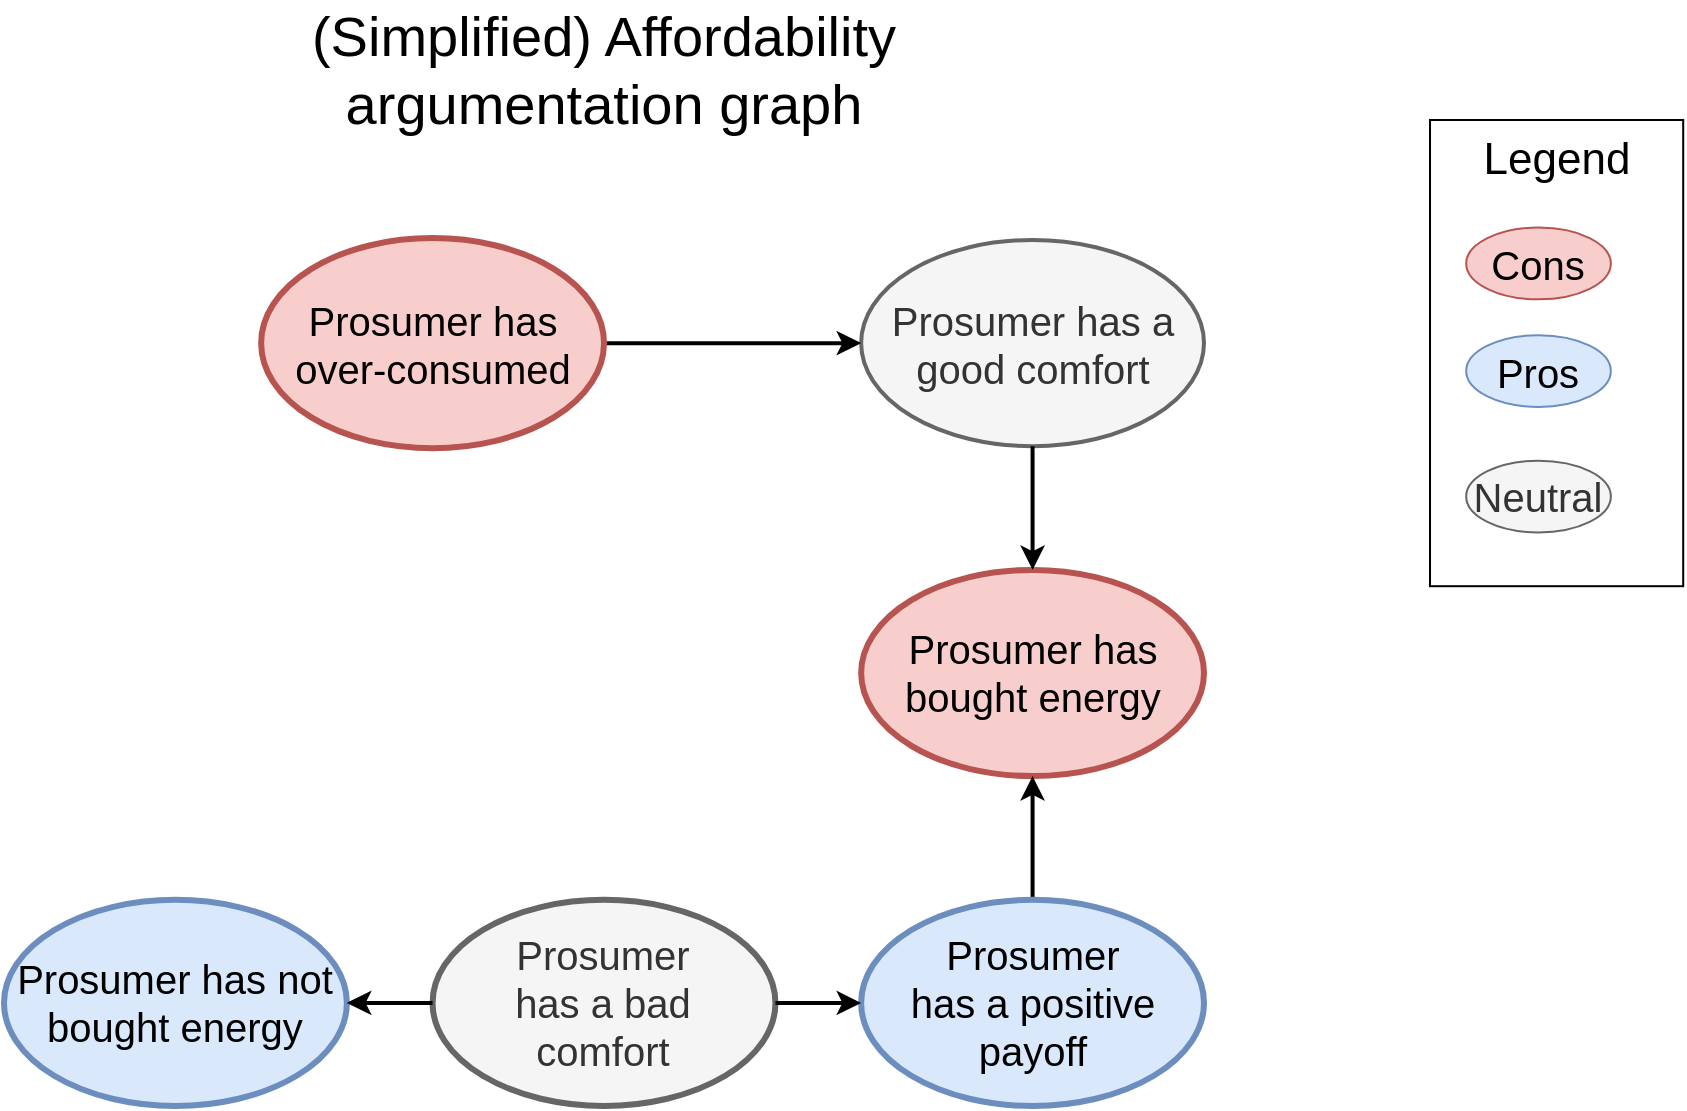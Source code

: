 <mxfile version="20.3.0" type="device" pages="4"><diagram name="Full" id="lQOuiwbgdy0gC9th-GhD"><mxGraphModel dx="946" dy="672" grid="1" gridSize="10" guides="1" tooltips="1" connect="1" arrows="1" fold="1" page="1" pageScale="1" pageWidth="1040" pageHeight="630" math="0" shadow="0"><root><mxCell id="nYkIwlEvTihdv9mqgTCs-0"/><mxCell id="nYkIwlEvTihdv9mqgTCs-1" parent="nYkIwlEvTihdv9mqgTCs-0"/><mxCell id="nYkIwlEvTihdv9mqgTCs-2" value="" style="group;fontSize=19;" parent="nYkIwlEvTihdv9mqgTCs-1" vertex="1" connectable="0"><mxGeometry x="833.004" y="80" width="126.596" height="233.103" as="geometry"/></mxCell><mxCell id="nYkIwlEvTihdv9mqgTCs-3" value="&lt;font style=&quot;font-size: 22px;&quot;&gt;Legend&lt;/font&gt;" style="rounded=0;whiteSpace=wrap;html=1;fontSize=14;horizontal=1;verticalAlign=top;fillColor=default;" parent="nYkIwlEvTihdv9mqgTCs-2" vertex="1"><mxGeometry width="126.596" height="233.103" as="geometry"/></mxCell><mxCell id="nYkIwlEvTihdv9mqgTCs-4" value="Cons" style="ellipse;whiteSpace=wrap;html=1;fillColor=#f8cecc;strokeColor=#b85450;fontSize=20;" parent="nYkIwlEvTihdv9mqgTCs-2" vertex="1"><mxGeometry x="18.085" y="53.793" width="72.34" height="35.862" as="geometry"/></mxCell><mxCell id="nYkIwlEvTihdv9mqgTCs-5" value="Pros" style="ellipse;whiteSpace=wrap;html=1;fillColor=#dae8fc;strokeColor=#6c8ebf;fontSize=20;" parent="nYkIwlEvTihdv9mqgTCs-2" vertex="1"><mxGeometry x="18.085" y="107.586" width="72.34" height="35.862" as="geometry"/></mxCell><mxCell id="nYkIwlEvTihdv9mqgTCs-6" value="Neutral" style="ellipse;whiteSpace=wrap;html=1;fillColor=#f5f5f5;strokeColor=#666666;fontColor=#333333;fontSize=20;" parent="nYkIwlEvTihdv9mqgTCs-2" vertex="1"><mxGeometry x="18.085" y="170.345" width="72.34" height="35.862" as="geometry"/></mxCell><mxCell id="nYkIwlEvTihdv9mqgTCs-7" value="" style="group" parent="nYkIwlEvTihdv9mqgTCs-1" vertex="1" connectable="0"><mxGeometry x="120" y="140" width="600" height="433" as="geometry"/></mxCell><mxCell id="nYkIwlEvTihdv9mqgTCs-8" value="Prosumer has a good comfort" style="ellipse;whiteSpace=wrap;html=1;fillColor=#f5f5f5;strokeColor=#666666;fontColor=#333333;fontSize=20;strokeWidth=2;" parent="nYkIwlEvTihdv9mqgTCs-7" vertex="1"><mxGeometry x="428.571" width="171.429" height="103.095" as="geometry"/></mxCell><mxCell id="nYkIwlEvTihdv9mqgTCs-11" value="Prosumer has bought energy" style="ellipse;whiteSpace=wrap;html=1;fillColor=#f8cecc;strokeColor=#b85450;fontSize=20;strokeWidth=3;" parent="nYkIwlEvTihdv9mqgTCs-7" vertex="1"><mxGeometry x="428.571" y="164.952" width="171.429" height="103.095" as="geometry"/></mxCell><mxCell id="nYkIwlEvTihdv9mqgTCs-12" style="edgeStyle=none;rounded=0;orthogonalLoop=1;jettySize=auto;html=1;strokeWidth=2;" parent="nYkIwlEvTihdv9mqgTCs-7" source="nYkIwlEvTihdv9mqgTCs-8" target="nYkIwlEvTihdv9mqgTCs-11" edge="1"><mxGeometry relative="1" as="geometry"/></mxCell><mxCell id="nYkIwlEvTihdv9mqgTCs-13" value="Prosumer &lt;br&gt;has a bad &lt;br style=&quot;font-size: 20px;&quot;&gt;comfort" style="ellipse;whiteSpace=wrap;html=1;fillColor=#f5f5f5;strokeColor=#666666;fontColor=#333333;fontSize=20;strokeWidth=3;" parent="nYkIwlEvTihdv9mqgTCs-7" vertex="1"><mxGeometry x="214.286" y="329.905" width="171.429" height="103.095" as="geometry"/></mxCell><mxCell id="nYkIwlEvTihdv9mqgTCs-15" style="edgeStyle=none;rounded=0;orthogonalLoop=1;jettySize=auto;html=1;strokeWidth=2;" parent="nYkIwlEvTihdv9mqgTCs-7" source="nYkIwlEvTihdv9mqgTCs-16" target="nYkIwlEvTihdv9mqgTCs-11" edge="1"><mxGeometry relative="1" as="geometry"/></mxCell><mxCell id="nYkIwlEvTihdv9mqgTCs-16" value="Prosumer &lt;br&gt;has a positive &lt;br style=&quot;font-size: 20px;&quot;&gt;payoff" style="ellipse;whiteSpace=wrap;html=1;fillColor=#dae8fc;strokeColor=#6c8ebf;fontSize=20;strokeWidth=3;" parent="nYkIwlEvTihdv9mqgTCs-7" vertex="1"><mxGeometry x="428.571" y="329.905" width="171.429" height="103.095" as="geometry"/></mxCell><mxCell id="nYkIwlEvTihdv9mqgTCs-17" style="edgeStyle=none;rounded=0;orthogonalLoop=1;jettySize=auto;html=1;strokeWidth=2;" parent="nYkIwlEvTihdv9mqgTCs-7" source="nYkIwlEvTihdv9mqgTCs-13" target="nYkIwlEvTihdv9mqgTCs-16" edge="1"><mxGeometry relative="1" as="geometry"/></mxCell><mxCell id="nYkIwlEvTihdv9mqgTCs-18" value="Prosumer has not bought energy" style="ellipse;whiteSpace=wrap;html=1;fillColor=#dae8fc;strokeColor=#6c8ebf;fontSize=20;strokeWidth=3;" parent="nYkIwlEvTihdv9mqgTCs-7" vertex="1"><mxGeometry y="329.905" width="171.429" height="103.095" as="geometry"/></mxCell><mxCell id="nYkIwlEvTihdv9mqgTCs-19" style="edgeStyle=none;rounded=0;orthogonalLoop=1;jettySize=auto;html=1;strokeWidth=2;" parent="nYkIwlEvTihdv9mqgTCs-7" source="nYkIwlEvTihdv9mqgTCs-13" target="nYkIwlEvTihdv9mqgTCs-18" edge="1"><mxGeometry relative="1" as="geometry"/></mxCell><mxCell id="OuTWibdrccP01aOHY26h-1" style="edgeStyle=orthogonalEdgeStyle;rounded=0;orthogonalLoop=1;jettySize=auto;html=1;strokeWidth=2;" parent="nYkIwlEvTihdv9mqgTCs-7" source="OuTWibdrccP01aOHY26h-0" target="nYkIwlEvTihdv9mqgTCs-8" edge="1"><mxGeometry relative="1" as="geometry"/></mxCell><mxCell id="OuTWibdrccP01aOHY26h-0" value="Prosumer has over-consumed" style="ellipse;whiteSpace=wrap;html=1;fillColor=#f8cecc;strokeColor=#b85450;fontSize=20;strokeWidth=3;" parent="nYkIwlEvTihdv9mqgTCs-7" vertex="1"><mxGeometry x="128.57" y="-0.95" width="171.43" height="105.05" as="geometry"/></mxCell><mxCell id="OuTWibdrccP01aOHY26h-2" value="(Simplified) Affordability argumentation graph" style="text;html=1;strokeColor=none;fillColor=none;align=center;verticalAlign=middle;whiteSpace=wrap;rounded=0;fontSize=28;" parent="nYkIwlEvTihdv9mqgTCs-1" vertex="1"><mxGeometry x="235" y="20" width="370" height="70" as="geometry"/></mxCell></root></mxGraphModel></diagram><diagram name="Filtered" id="vlrOmfo4uLmX91nv7BGh"><mxGraphModel dx="946" dy="672" grid="1" gridSize="10" guides="1" tooltips="1" connect="1" arrows="1" fold="1" page="1" pageScale="1" pageWidth="1040" pageHeight="630" math="0" shadow="0"><root><mxCell id="duakFpPg6hpaex-2WAMy-0"/><mxCell id="duakFpPg6hpaex-2WAMy-1" parent="duakFpPg6hpaex-2WAMy-0"/><mxCell id="duakFpPg6hpaex-2WAMy-2" value="" style="group;fontSize=19;" parent="duakFpPg6hpaex-2WAMy-1" vertex="1" connectable="0"><mxGeometry x="833.004" y="80" width="126.596" height="233.103" as="geometry"/></mxCell><mxCell id="duakFpPg6hpaex-2WAMy-3" value="&lt;font style=&quot;font-size: 22px;&quot;&gt;Legend&lt;/font&gt;" style="rounded=0;whiteSpace=wrap;html=1;fontSize=14;horizontal=1;verticalAlign=top;fillColor=default;" parent="duakFpPg6hpaex-2WAMy-2" vertex="1"><mxGeometry width="126.596" height="233.103" as="geometry"/></mxCell><mxCell id="duakFpPg6hpaex-2WAMy-4" value="Cons" style="ellipse;whiteSpace=wrap;html=1;fillColor=#f8cecc;strokeColor=#b85450;fontSize=20;" parent="duakFpPg6hpaex-2WAMy-2" vertex="1"><mxGeometry x="18.085" y="53.793" width="72.34" height="35.862" as="geometry"/></mxCell><mxCell id="duakFpPg6hpaex-2WAMy-5" value="Pros" style="ellipse;whiteSpace=wrap;html=1;fillColor=#dae8fc;strokeColor=#6c8ebf;fontSize=20;" parent="duakFpPg6hpaex-2WAMy-2" vertex="1"><mxGeometry x="18.085" y="107.586" width="72.34" height="35.862" as="geometry"/></mxCell><mxCell id="duakFpPg6hpaex-2WAMy-6" value="Neutral" style="ellipse;whiteSpace=wrap;html=1;fillColor=#f5f5f5;strokeColor=#666666;fontColor=#333333;fontSize=20;" parent="duakFpPg6hpaex-2WAMy-2" vertex="1"><mxGeometry x="18.085" y="170.345" width="72.34" height="35.862" as="geometry"/></mxCell><mxCell id="duakFpPg6hpaex-2WAMy-7" value="" style="group" parent="duakFpPg6hpaex-2WAMy-1" vertex="1" connectable="0"><mxGeometry x="120" y="140" width="600" height="433" as="geometry"/></mxCell><mxCell id="duakFpPg6hpaex-2WAMy-8" value="Prosumer has a good comfort" style="ellipse;whiteSpace=wrap;html=1;fillColor=#f5f5f5;strokeColor=#666666;fontColor=#333333;fontSize=20;strokeWidth=2;" parent="duakFpPg6hpaex-2WAMy-7" vertex="1"><mxGeometry x="428.571" width="171.429" height="103.095" as="geometry"/></mxCell><mxCell id="duakFpPg6hpaex-2WAMy-11" value="Prosumer has bought energy" style="ellipse;whiteSpace=wrap;html=1;fillColor=#f8cecc;strokeColor=#b85450;fontSize=20;strokeWidth=3;" parent="duakFpPg6hpaex-2WAMy-7" vertex="1"><mxGeometry x="428.571" y="164.952" width="171.429" height="103.095" as="geometry"/></mxCell><mxCell id="duakFpPg6hpaex-2WAMy-12" style="edgeStyle=none;rounded=0;orthogonalLoop=1;jettySize=auto;html=1;strokeWidth=2;" parent="duakFpPg6hpaex-2WAMy-7" source="duakFpPg6hpaex-2WAMy-8" target="duakFpPg6hpaex-2WAMy-11" edge="1"><mxGeometry relative="1" as="geometry"/></mxCell><mxCell id="duakFpPg6hpaex-2WAMy-13" value="Prosumer &lt;br&gt;has a bad &lt;br style=&quot;font-size: 20px;&quot;&gt;comfort" style="ellipse;whiteSpace=wrap;html=1;fillColor=#f5f5f5;strokeColor=#666666;fontColor=#333333;fontSize=20;strokeWidth=3;fillStyle=hatch;" parent="duakFpPg6hpaex-2WAMy-7" vertex="1"><mxGeometry x="214.286" y="329.905" width="171.429" height="103.095" as="geometry"/></mxCell><mxCell id="duakFpPg6hpaex-2WAMy-15" style="edgeStyle=none;rounded=0;orthogonalLoop=1;jettySize=auto;html=1;strokeWidth=2;" parent="duakFpPg6hpaex-2WAMy-7" source="duakFpPg6hpaex-2WAMy-16" target="duakFpPg6hpaex-2WAMy-11" edge="1"><mxGeometry relative="1" as="geometry"/></mxCell><mxCell id="duakFpPg6hpaex-2WAMy-16" value="Prosumer &lt;br&gt;has a positive &lt;br style=&quot;font-size: 20px;&quot;&gt;payoff" style="ellipse;whiteSpace=wrap;html=1;fillColor=#dae8fc;strokeColor=#6c8ebf;fontSize=20;strokeWidth=3;" parent="duakFpPg6hpaex-2WAMy-7" vertex="1"><mxGeometry x="428.571" y="329.905" width="171.429" height="103.095" as="geometry"/></mxCell><mxCell id="duakFpPg6hpaex-2WAMy-17" style="edgeStyle=none;rounded=0;orthogonalLoop=1;jettySize=auto;html=1;strokeWidth=2;dashed=1;strokeColor=#647687;" parent="duakFpPg6hpaex-2WAMy-7" source="duakFpPg6hpaex-2WAMy-13" target="duakFpPg6hpaex-2WAMy-16" edge="1"><mxGeometry relative="1" as="geometry"/></mxCell><mxCell id="duakFpPg6hpaex-2WAMy-18" value="Prosumer has not bought energy" style="ellipse;whiteSpace=wrap;html=1;fillColor=#dae8fc;strokeColor=#6c8ebf;fontSize=20;strokeWidth=3;fillStyle=hatch;" parent="duakFpPg6hpaex-2WAMy-7" vertex="1"><mxGeometry y="329.905" width="171.429" height="103.095" as="geometry"/></mxCell><mxCell id="duakFpPg6hpaex-2WAMy-19" style="edgeStyle=none;rounded=0;orthogonalLoop=1;jettySize=auto;html=1;strokeWidth=2;dashed=1;strokeColor=#647687;" parent="duakFpPg6hpaex-2WAMy-7" source="duakFpPg6hpaex-2WAMy-13" target="duakFpPg6hpaex-2WAMy-18" edge="1"><mxGeometry relative="1" as="geometry"/></mxCell><mxCell id="duakFpPg6hpaex-2WAMy-20" style="edgeStyle=orthogonalEdgeStyle;rounded=0;orthogonalLoop=1;jettySize=auto;html=1;strokeWidth=2;" parent="duakFpPg6hpaex-2WAMy-7" source="duakFpPg6hpaex-2WAMy-21" target="duakFpPg6hpaex-2WAMy-8" edge="1"><mxGeometry relative="1" as="geometry"/></mxCell><mxCell id="duakFpPg6hpaex-2WAMy-21" value="Prosumer has over-consumed" style="ellipse;whiteSpace=wrap;html=1;fillColor=#f8cecc;strokeColor=#b85450;fontSize=20;strokeWidth=3;" parent="duakFpPg6hpaex-2WAMy-7" vertex="1"><mxGeometry x="128.57" y="-0.95" width="171.43" height="105.05" as="geometry"/></mxCell><mxCell id="duakFpPg6hpaex-2WAMy-22" value="(Simplified) Affordability argumentation graph" style="text;html=1;strokeColor=none;fillColor=none;align=center;verticalAlign=middle;whiteSpace=wrap;rounded=0;fontSize=28;" parent="duakFpPg6hpaex-2WAMy-1" vertex="1"><mxGeometry x="235" y="20" width="370" height="70" as="geometry"/></mxCell></root></mxGraphModel></diagram><diagram name="Grounded" id="27Nd1eH99gFVd3icBsxM"><mxGraphModel dx="946" dy="672" grid="1" gridSize="10" guides="1" tooltips="1" connect="1" arrows="1" fold="1" page="1" pageScale="1" pageWidth="1040" pageHeight="630" math="0" shadow="0"><root><mxCell id="jHIyT_3BkmFclYb6XfhP-0"/><mxCell id="jHIyT_3BkmFclYb6XfhP-1" parent="jHIyT_3BkmFclYb6XfhP-0"/><mxCell id="jHIyT_3BkmFclYb6XfhP-2" value="" style="group;fontSize=19;" parent="jHIyT_3BkmFclYb6XfhP-1" vertex="1" connectable="0"><mxGeometry x="833.004" y="80" width="126.596" height="233.103" as="geometry"/></mxCell><mxCell id="jHIyT_3BkmFclYb6XfhP-3" value="&lt;font style=&quot;font-size: 22px;&quot;&gt;Legend&lt;/font&gt;" style="rounded=0;whiteSpace=wrap;html=1;fontSize=14;horizontal=1;verticalAlign=top;fillColor=default;" parent="jHIyT_3BkmFclYb6XfhP-2" vertex="1"><mxGeometry width="126.596" height="233.103" as="geometry"/></mxCell><mxCell id="jHIyT_3BkmFclYb6XfhP-4" value="Cons" style="ellipse;whiteSpace=wrap;html=1;fillColor=#f8cecc;strokeColor=#b85450;fontSize=20;" parent="jHIyT_3BkmFclYb6XfhP-2" vertex="1"><mxGeometry x="18.085" y="53.793" width="72.34" height="35.862" as="geometry"/></mxCell><mxCell id="jHIyT_3BkmFclYb6XfhP-5" value="Pros" style="ellipse;whiteSpace=wrap;html=1;fillColor=#dae8fc;strokeColor=#6c8ebf;fontSize=20;" parent="jHIyT_3BkmFclYb6XfhP-2" vertex="1"><mxGeometry x="18.085" y="107.586" width="72.34" height="35.862" as="geometry"/></mxCell><mxCell id="jHIyT_3BkmFclYb6XfhP-6" value="Neutral" style="ellipse;whiteSpace=wrap;html=1;fillColor=#f5f5f5;strokeColor=#666666;fontColor=#333333;fontSize=20;" parent="jHIyT_3BkmFclYb6XfhP-2" vertex="1"><mxGeometry x="18.085" y="170.345" width="72.34" height="35.862" as="geometry"/></mxCell><mxCell id="jHIyT_3BkmFclYb6XfhP-7" value="" style="group" parent="jHIyT_3BkmFclYb6XfhP-1" vertex="1" connectable="0"><mxGeometry x="120" y="140" width="600" height="433" as="geometry"/></mxCell><mxCell id="jHIyT_3BkmFclYb6XfhP-8" value="Prosumer has a good comfort" style="ellipse;whiteSpace=wrap;html=1;fillColor=#f5f5f5;strokeColor=#666666;fontColor=#333333;fontSize=20;strokeWidth=2;fillStyle=hatch;" parent="jHIyT_3BkmFclYb6XfhP-7" vertex="1"><mxGeometry x="428.571" width="171.429" height="103.095" as="geometry"/></mxCell><mxCell id="jHIyT_3BkmFclYb6XfhP-9" value="Prosumer has bought energy" style="ellipse;whiteSpace=wrap;html=1;fillColor=#f8cecc;strokeColor=#b85450;fontSize=20;strokeWidth=3;fillStyle=hatch;" parent="jHIyT_3BkmFclYb6XfhP-7" vertex="1"><mxGeometry x="428.571" y="164.952" width="171.429" height="103.095" as="geometry"/></mxCell><mxCell id="jHIyT_3BkmFclYb6XfhP-10" style="edgeStyle=none;rounded=0;orthogonalLoop=1;jettySize=auto;html=1;strokeWidth=2;dashed=1;strokeColor=#647687;" parent="jHIyT_3BkmFclYb6XfhP-7" source="jHIyT_3BkmFclYb6XfhP-8" target="jHIyT_3BkmFclYb6XfhP-9" edge="1"><mxGeometry relative="1" as="geometry"/></mxCell><mxCell id="jHIyT_3BkmFclYb6XfhP-12" style="edgeStyle=none;rounded=0;orthogonalLoop=1;jettySize=auto;html=1;strokeWidth=2;" parent="jHIyT_3BkmFclYb6XfhP-7" source="jHIyT_3BkmFclYb6XfhP-13" target="jHIyT_3BkmFclYb6XfhP-9" edge="1"><mxGeometry relative="1" as="geometry"/></mxCell><mxCell id="jHIyT_3BkmFclYb6XfhP-13" value="Prosumer &lt;br&gt;has a positive &lt;br style=&quot;font-size: 20px;&quot;&gt;payoff" style="ellipse;whiteSpace=wrap;html=1;fillColor=#dae8fc;strokeColor=#6c8ebf;fontSize=20;strokeWidth=3;" parent="jHIyT_3BkmFclYb6XfhP-7" vertex="1"><mxGeometry x="428.571" y="329.905" width="171.429" height="103.095" as="geometry"/></mxCell><mxCell id="jHIyT_3BkmFclYb6XfhP-17" style="edgeStyle=orthogonalEdgeStyle;rounded=0;orthogonalLoop=1;jettySize=auto;html=1;strokeWidth=2;" parent="jHIyT_3BkmFclYb6XfhP-7" source="jHIyT_3BkmFclYb6XfhP-18" target="jHIyT_3BkmFclYb6XfhP-8" edge="1"><mxGeometry relative="1" as="geometry"/></mxCell><mxCell id="jHIyT_3BkmFclYb6XfhP-18" value="Prosumer has over-consumed" style="ellipse;whiteSpace=wrap;html=1;fillColor=#f8cecc;strokeColor=#b85450;fontSize=20;strokeWidth=3;" parent="jHIyT_3BkmFclYb6XfhP-7" vertex="1"><mxGeometry x="128.57" y="-0.95" width="171.43" height="105.05" as="geometry"/></mxCell><mxCell id="jHIyT_3BkmFclYb6XfhP-19" value="(Simplified) Affordability argumentation graph" style="text;html=1;strokeColor=none;fillColor=none;align=center;verticalAlign=middle;whiteSpace=wrap;rounded=0;fontSize=28;" parent="jHIyT_3BkmFclYb6XfhP-1" vertex="1"><mxGeometry x="235" y="20" width="370" height="70" as="geometry"/></mxCell></root></mxGraphModel></diagram><diagram name="ProsCons" id="r8WPgJnGB_o4h75gSqf9"><mxGraphModel dx="946" dy="672" grid="1" gridSize="10" guides="1" tooltips="1" connect="1" arrows="1" fold="1" page="1" pageScale="1" pageWidth="1040" pageHeight="630" math="1" shadow="0"><root><mxCell id="gbhwnq1RKPXldN7REvhx-0"/><mxCell id="gbhwnq1RKPXldN7REvhx-1" parent="gbhwnq1RKPXldN7REvhx-0"/><mxCell id="gbhwnq1RKPXldN7REvhx-2" value="" style="group;fontSize=19;" parent="gbhwnq1RKPXldN7REvhx-1" vertex="1" connectable="0"><mxGeometry x="833.004" y="80" width="126.596" height="233.103" as="geometry"/></mxCell><mxCell id="gbhwnq1RKPXldN7REvhx-3" value="&lt;font style=&quot;font-size: 22px;&quot;&gt;Legend&lt;/font&gt;" style="rounded=0;whiteSpace=wrap;html=1;fontSize=14;horizontal=1;verticalAlign=top;fillColor=default;" parent="gbhwnq1RKPXldN7REvhx-2" vertex="1"><mxGeometry width="126.596" height="233.103" as="geometry"/></mxCell><mxCell id="gbhwnq1RKPXldN7REvhx-4" value="Cons" style="ellipse;whiteSpace=wrap;html=1;fillColor=#f8cecc;strokeColor=#b85450;fontSize=20;" parent="gbhwnq1RKPXldN7REvhx-2" vertex="1"><mxGeometry x="18.085" y="53.793" width="72.34" height="35.862" as="geometry"/></mxCell><mxCell id="gbhwnq1RKPXldN7REvhx-5" value="Pros" style="ellipse;whiteSpace=wrap;html=1;fillColor=#dae8fc;strokeColor=#6c8ebf;fontSize=20;" parent="gbhwnq1RKPXldN7REvhx-2" vertex="1"><mxGeometry x="18.085" y="107.586" width="72.34" height="35.862" as="geometry"/></mxCell><mxCell id="gbhwnq1RKPXldN7REvhx-6" value="Neutral" style="ellipse;whiteSpace=wrap;html=1;fillColor=#f5f5f5;strokeColor=#666666;fontColor=#333333;fontSize=20;" parent="gbhwnq1RKPXldN7REvhx-2" vertex="1"><mxGeometry x="18.085" y="170.345" width="72.34" height="35.862" as="geometry"/></mxCell><mxCell id="gbhwnq1RKPXldN7REvhx-15" value="(Simplified) Affordability argumentation graph" style="text;html=1;strokeColor=none;fillColor=none;align=center;verticalAlign=middle;whiteSpace=wrap;rounded=0;fontSize=28;" parent="gbhwnq1RKPXldN7REvhx-1" vertex="1"><mxGeometry x="235" y="20" width="370" height="70" as="geometry"/></mxCell><mxCell id="uXx6biow6o5SKbQOJeAW-0" value="\( \frac{\#Pros}{\#Pros + \#Cons} = \frac{1}{2} \)" style="text;html=1;strokeColor=none;fillColor=none;align=center;verticalAlign=middle;whiteSpace=wrap;rounded=0;fillStyle=hatch;fontSize=28;" parent="gbhwnq1RKPXldN7REvhx-1" vertex="1"><mxGeometry x="90" y="450" width="260" height="70" as="geometry"/></mxCell><mxCell id="gbhwnq1RKPXldN7REvhx-12" value="Prosumer &lt;br&gt;has a positive &lt;br style=&quot;font-size: 20px;&quot;&gt;payoff" style="ellipse;whiteSpace=wrap;html=1;fillColor=#dae8fc;strokeColor=#6c8ebf;fontSize=20;strokeWidth=3;" parent="gbhwnq1RKPXldN7REvhx-1" vertex="1"><mxGeometry x="548.571" y="469.905" width="171.429" height="103.095" as="geometry"/></mxCell><mxCell id="gbhwnq1RKPXldN7REvhx-14" value="Prosumer has over-consumed" style="ellipse;whiteSpace=wrap;html=1;fillColor=#f8cecc;strokeColor=#b85450;fontSize=20;strokeWidth=3;" parent="gbhwnq1RKPXldN7REvhx-1" vertex="1"><mxGeometry x="248.57" y="139.05" width="171.43" height="105.05" as="geometry"/></mxCell></root></mxGraphModel></diagram></mxfile>